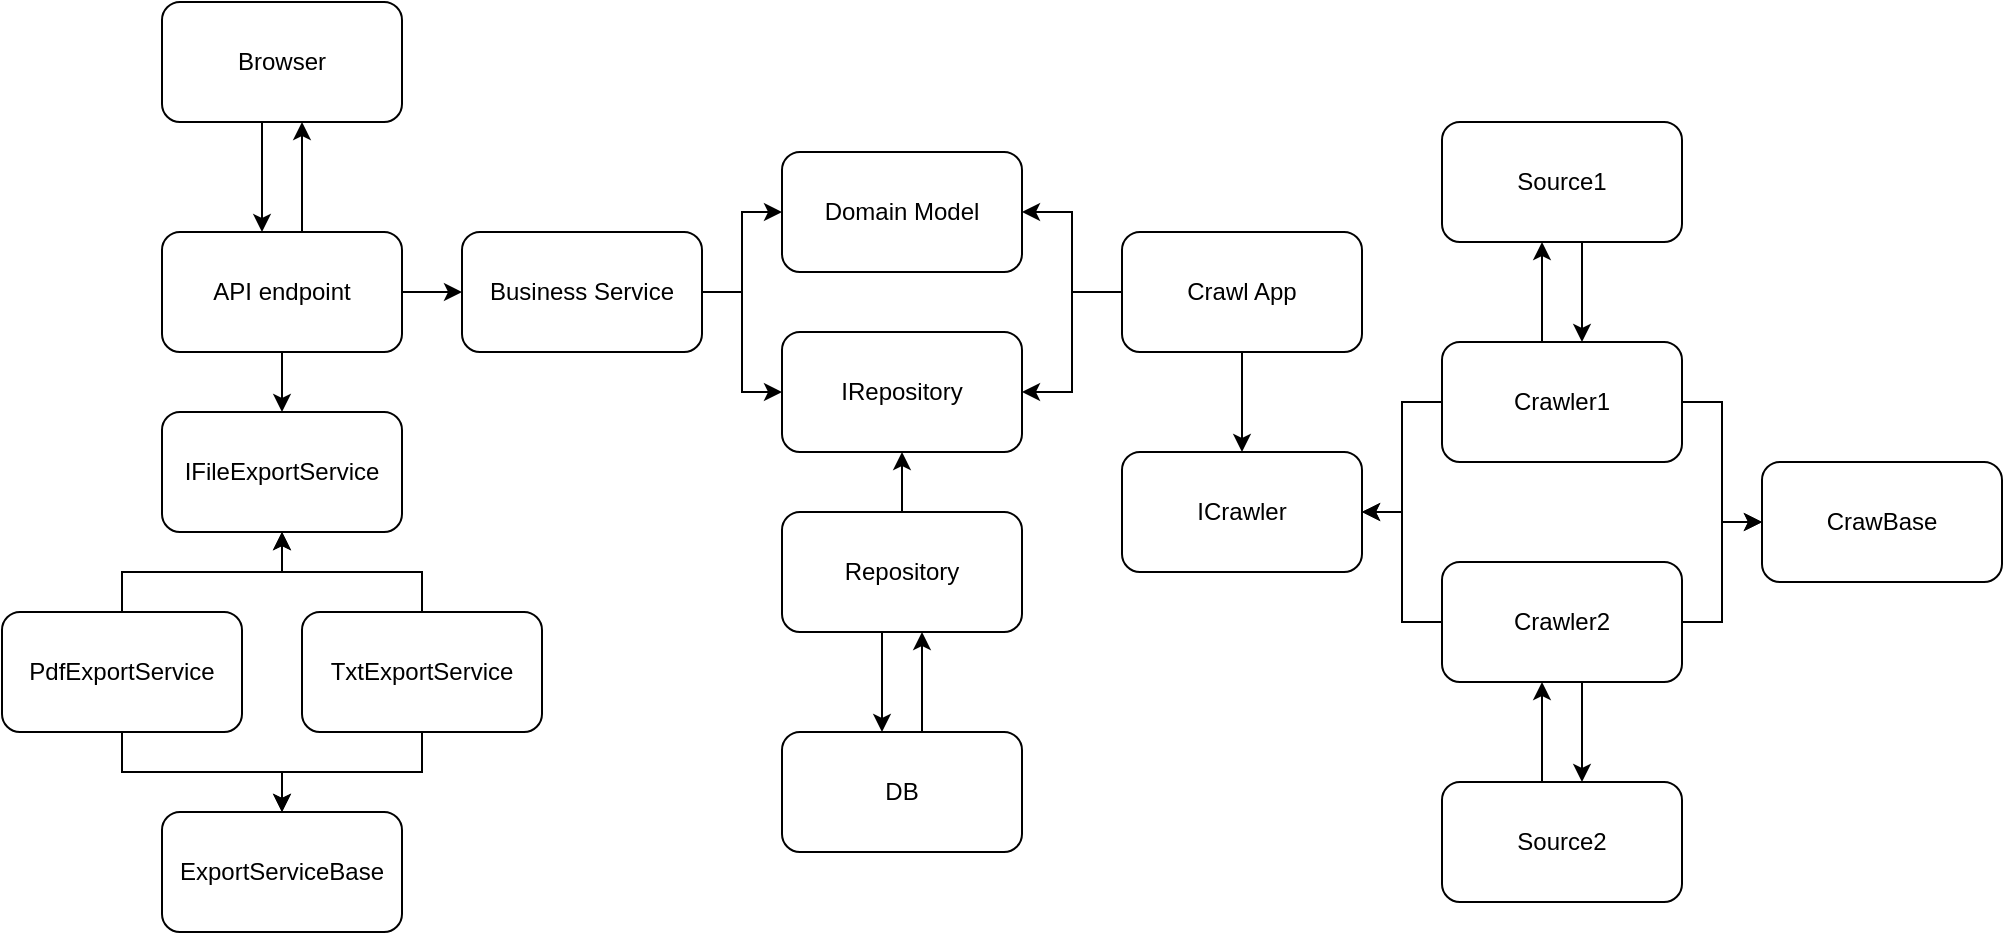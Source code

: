 <mxfile version="24.4.13" type="device">
  <diagram name="Page-1" id="qj9vNkG9iFOLwWXi-k8k">
    <mxGraphModel dx="1750" dy="870" grid="1" gridSize="10" guides="1" tooltips="1" connect="1" arrows="1" fold="1" page="1" pageScale="1" pageWidth="1100" pageHeight="850" math="0" shadow="0">
      <root>
        <mxCell id="0" />
        <mxCell id="1" parent="0" />
        <mxCell id="joybEDF3Ez93QYE4cwcz-77" value="" style="edgeStyle=orthogonalEdgeStyle;rounded=0;orthogonalLoop=1;jettySize=auto;html=1;" parent="1" source="phihhHGXAHOtCvUvexUm-1" target="phihhHGXAHOtCvUvexUm-2" edge="1">
          <mxGeometry relative="1" as="geometry">
            <Array as="points">
              <mxPoint x="170" y="245" />
              <mxPoint x="170" y="245" />
            </Array>
          </mxGeometry>
        </mxCell>
        <mxCell id="phihhHGXAHOtCvUvexUm-1" value="Browser" style="rounded=1;whiteSpace=wrap;html=1;" parent="1" vertex="1">
          <mxGeometry x="120" y="180" width="120" height="60" as="geometry" />
        </mxCell>
        <mxCell id="phihhHGXAHOtCvUvexUm-16" value="" style="edgeStyle=orthogonalEdgeStyle;rounded=0;orthogonalLoop=1;jettySize=auto;html=1;" parent="1" source="phihhHGXAHOtCvUvexUm-2" target="phihhHGXAHOtCvUvexUm-3" edge="1">
          <mxGeometry relative="1" as="geometry" />
        </mxCell>
        <mxCell id="joybEDF3Ez93QYE4cwcz-78" value="" style="edgeStyle=orthogonalEdgeStyle;rounded=0;orthogonalLoop=1;jettySize=auto;html=1;" parent="1" source="phihhHGXAHOtCvUvexUm-2" target="phihhHGXAHOtCvUvexUm-1" edge="1">
          <mxGeometry relative="1" as="geometry">
            <Array as="points">
              <mxPoint x="190" y="265" />
              <mxPoint x="190" y="265" />
            </Array>
          </mxGeometry>
        </mxCell>
        <mxCell id="joybEDF3Ez93QYE4cwcz-80" value="" style="edgeStyle=orthogonalEdgeStyle;rounded=0;orthogonalLoop=1;jettySize=auto;html=1;" parent="1" source="phihhHGXAHOtCvUvexUm-2" target="joybEDF3Ez93QYE4cwcz-34" edge="1">
          <mxGeometry relative="1" as="geometry" />
        </mxCell>
        <mxCell id="phihhHGXAHOtCvUvexUm-2" value="API endpoint" style="rounded=1;whiteSpace=wrap;html=1;" parent="1" vertex="1">
          <mxGeometry x="120" y="295" width="120" height="60" as="geometry" />
        </mxCell>
        <mxCell id="phihhHGXAHOtCvUvexUm-31" value="" style="edgeStyle=orthogonalEdgeStyle;rounded=0;orthogonalLoop=1;jettySize=auto;html=1;" parent="1" source="phihhHGXAHOtCvUvexUm-3" target="phihhHGXAHOtCvUvexUm-4" edge="1">
          <mxGeometry relative="1" as="geometry" />
        </mxCell>
        <mxCell id="joybEDF3Ez93QYE4cwcz-5" value="" style="edgeStyle=orthogonalEdgeStyle;rounded=0;orthogonalLoop=1;jettySize=auto;html=1;" parent="1" source="phihhHGXAHOtCvUvexUm-3" target="joybEDF3Ez93QYE4cwcz-1" edge="1">
          <mxGeometry relative="1" as="geometry" />
        </mxCell>
        <mxCell id="phihhHGXAHOtCvUvexUm-3" value="Business Service" style="rounded=1;whiteSpace=wrap;html=1;" parent="1" vertex="1">
          <mxGeometry x="270" y="295" width="120" height="60" as="geometry" />
        </mxCell>
        <mxCell id="phihhHGXAHOtCvUvexUm-4" value="Domain Model" style="rounded=1;whiteSpace=wrap;html=1;" parent="1" vertex="1">
          <mxGeometry x="430" y="255" width="120" height="60" as="geometry" />
        </mxCell>
        <mxCell id="joybEDF3Ez93QYE4cwcz-4" value="" style="edgeStyle=orthogonalEdgeStyle;rounded=0;orthogonalLoop=1;jettySize=auto;html=1;" parent="1" source="phihhHGXAHOtCvUvexUm-5" target="joybEDF3Ez93QYE4cwcz-1" edge="1">
          <mxGeometry relative="1" as="geometry" />
        </mxCell>
        <mxCell id="joybEDF3Ez93QYE4cwcz-51" value="" style="edgeStyle=orthogonalEdgeStyle;rounded=0;orthogonalLoop=1;jettySize=auto;html=1;" parent="1" source="phihhHGXAHOtCvUvexUm-5" target="phihhHGXAHOtCvUvexUm-6" edge="1">
          <mxGeometry relative="1" as="geometry">
            <Array as="points">
              <mxPoint x="480" y="535" />
              <mxPoint x="480" y="535" />
            </Array>
          </mxGeometry>
        </mxCell>
        <mxCell id="phihhHGXAHOtCvUvexUm-5" value="Repository" style="rounded=1;whiteSpace=wrap;html=1;" parent="1" vertex="1">
          <mxGeometry x="430" y="435" width="120" height="60" as="geometry" />
        </mxCell>
        <mxCell id="joybEDF3Ez93QYE4cwcz-53" value="" style="edgeStyle=orthogonalEdgeStyle;rounded=0;orthogonalLoop=1;jettySize=auto;html=1;" parent="1" source="phihhHGXAHOtCvUvexUm-6" target="phihhHGXAHOtCvUvexUm-5" edge="1">
          <mxGeometry relative="1" as="geometry">
            <Array as="points">
              <mxPoint x="500" y="525" />
              <mxPoint x="500" y="525" />
            </Array>
          </mxGeometry>
        </mxCell>
        <mxCell id="phihhHGXAHOtCvUvexUm-6" value="DB" style="rounded=1;whiteSpace=wrap;html=1;" parent="1" vertex="1">
          <mxGeometry x="430" y="545" width="120" height="60" as="geometry" />
        </mxCell>
        <mxCell id="joybEDF3Ez93QYE4cwcz-6" value="" style="edgeStyle=orthogonalEdgeStyle;rounded=0;orthogonalLoop=1;jettySize=auto;html=1;" parent="1" source="phihhHGXAHOtCvUvexUm-13" target="joybEDF3Ez93QYE4cwcz-1" edge="1">
          <mxGeometry relative="1" as="geometry" />
        </mxCell>
        <mxCell id="joybEDF3Ez93QYE4cwcz-7" value="" style="edgeStyle=orthogonalEdgeStyle;rounded=0;orthogonalLoop=1;jettySize=auto;html=1;" parent="1" source="phihhHGXAHOtCvUvexUm-13" target="phihhHGXAHOtCvUvexUm-4" edge="1">
          <mxGeometry relative="1" as="geometry" />
        </mxCell>
        <mxCell id="joybEDF3Ez93QYE4cwcz-14" value="" style="edgeStyle=orthogonalEdgeStyle;rounded=0;orthogonalLoop=1;jettySize=auto;html=1;" parent="1" source="phihhHGXAHOtCvUvexUm-13" target="joybEDF3Ez93QYE4cwcz-8" edge="1">
          <mxGeometry relative="1" as="geometry" />
        </mxCell>
        <mxCell id="phihhHGXAHOtCvUvexUm-13" value="Crawl App" style="rounded=1;whiteSpace=wrap;html=1;" parent="1" vertex="1">
          <mxGeometry x="600" y="295" width="120" height="60" as="geometry" />
        </mxCell>
        <mxCell id="joybEDF3Ez93QYE4cwcz-1" value="IRepository" style="rounded=1;whiteSpace=wrap;html=1;" parent="1" vertex="1">
          <mxGeometry x="430" y="345" width="120" height="60" as="geometry" />
        </mxCell>
        <mxCell id="joybEDF3Ez93QYE4cwcz-8" value="ICrawler" style="rounded=1;whiteSpace=wrap;html=1;" parent="1" vertex="1">
          <mxGeometry x="600" y="405" width="120" height="60" as="geometry" />
        </mxCell>
        <mxCell id="joybEDF3Ez93QYE4cwcz-23" value="" style="edgeStyle=orthogonalEdgeStyle;rounded=0;orthogonalLoop=1;jettySize=auto;html=1;" parent="1" source="joybEDF3Ez93QYE4cwcz-10" target="joybEDF3Ez93QYE4cwcz-8" edge="1">
          <mxGeometry relative="1" as="geometry" />
        </mxCell>
        <mxCell id="joybEDF3Ez93QYE4cwcz-26" value="" style="edgeStyle=orthogonalEdgeStyle;rounded=0;orthogonalLoop=1;jettySize=auto;html=1;" parent="1" source="joybEDF3Ez93QYE4cwcz-10" target="joybEDF3Ez93QYE4cwcz-25" edge="1">
          <mxGeometry relative="1" as="geometry" />
        </mxCell>
        <mxCell id="joybEDF3Ez93QYE4cwcz-43" value="" style="edgeStyle=orthogonalEdgeStyle;rounded=0;orthogonalLoop=1;jettySize=auto;html=1;" parent="1" source="joybEDF3Ez93QYE4cwcz-10" target="joybEDF3Ez93QYE4cwcz-41" edge="1">
          <mxGeometry relative="1" as="geometry">
            <Array as="points">
              <mxPoint x="810" y="310" />
              <mxPoint x="810" y="310" />
            </Array>
          </mxGeometry>
        </mxCell>
        <mxCell id="joybEDF3Ez93QYE4cwcz-10" value="Crawler1" style="rounded=1;whiteSpace=wrap;html=1;" parent="1" vertex="1">
          <mxGeometry x="760" y="350" width="120" height="60" as="geometry" />
        </mxCell>
        <mxCell id="joybEDF3Ez93QYE4cwcz-24" value="" style="edgeStyle=orthogonalEdgeStyle;rounded=0;orthogonalLoop=1;jettySize=auto;html=1;" parent="1" source="joybEDF3Ez93QYE4cwcz-11" target="joybEDF3Ez93QYE4cwcz-8" edge="1">
          <mxGeometry relative="1" as="geometry" />
        </mxCell>
        <mxCell id="joybEDF3Ez93QYE4cwcz-27" value="" style="edgeStyle=orthogonalEdgeStyle;rounded=0;orthogonalLoop=1;jettySize=auto;html=1;" parent="1" source="joybEDF3Ez93QYE4cwcz-11" target="joybEDF3Ez93QYE4cwcz-25" edge="1">
          <mxGeometry relative="1" as="geometry" />
        </mxCell>
        <mxCell id="joybEDF3Ez93QYE4cwcz-47" value="" style="edgeStyle=orthogonalEdgeStyle;rounded=0;orthogonalLoop=1;jettySize=auto;html=1;" parent="1" source="joybEDF3Ez93QYE4cwcz-11" target="joybEDF3Ez93QYE4cwcz-42" edge="1">
          <mxGeometry relative="1" as="geometry">
            <Array as="points">
              <mxPoint x="830" y="550" />
              <mxPoint x="830" y="550" />
            </Array>
          </mxGeometry>
        </mxCell>
        <mxCell id="joybEDF3Ez93QYE4cwcz-11" value="Crawler2" style="rounded=1;whiteSpace=wrap;html=1;" parent="1" vertex="1">
          <mxGeometry x="760" y="460" width="120" height="60" as="geometry" />
        </mxCell>
        <mxCell id="joybEDF3Ez93QYE4cwcz-25" value="CrawBase" style="rounded=1;whiteSpace=wrap;html=1;" parent="1" vertex="1">
          <mxGeometry x="920" y="410" width="120" height="60" as="geometry" />
        </mxCell>
        <mxCell id="joybEDF3Ez93QYE4cwcz-34" value="IFileExportService" style="rounded=1;whiteSpace=wrap;html=1;" parent="1" vertex="1">
          <mxGeometry x="120" y="385" width="120" height="60" as="geometry" />
        </mxCell>
        <mxCell id="joybEDF3Ez93QYE4cwcz-37" value="" style="edgeStyle=orthogonalEdgeStyle;rounded=0;orthogonalLoop=1;jettySize=auto;html=1;" parent="1" source="joybEDF3Ez93QYE4cwcz-35" target="joybEDF3Ez93QYE4cwcz-34" edge="1">
          <mxGeometry relative="1" as="geometry" />
        </mxCell>
        <mxCell id="joybEDF3Ez93QYE4cwcz-60" value="" style="edgeStyle=orthogonalEdgeStyle;rounded=0;orthogonalLoop=1;jettySize=auto;html=1;" parent="1" source="joybEDF3Ez93QYE4cwcz-35" target="joybEDF3Ez93QYE4cwcz-59" edge="1">
          <mxGeometry relative="1" as="geometry" />
        </mxCell>
        <mxCell id="joybEDF3Ez93QYE4cwcz-35" value="PdfExportService" style="rounded=1;whiteSpace=wrap;html=1;" parent="1" vertex="1">
          <mxGeometry x="40" y="485" width="120" height="60" as="geometry" />
        </mxCell>
        <mxCell id="joybEDF3Ez93QYE4cwcz-38" value="" style="edgeStyle=orthogonalEdgeStyle;rounded=0;orthogonalLoop=1;jettySize=auto;html=1;" parent="1" source="joybEDF3Ez93QYE4cwcz-36" target="joybEDF3Ez93QYE4cwcz-34" edge="1">
          <mxGeometry relative="1" as="geometry" />
        </mxCell>
        <mxCell id="joybEDF3Ez93QYE4cwcz-61" value="" style="edgeStyle=orthogonalEdgeStyle;rounded=0;orthogonalLoop=1;jettySize=auto;html=1;" parent="1" source="joybEDF3Ez93QYE4cwcz-36" target="joybEDF3Ez93QYE4cwcz-59" edge="1">
          <mxGeometry relative="1" as="geometry" />
        </mxCell>
        <mxCell id="joybEDF3Ez93QYE4cwcz-36" value="TxtExportService" style="rounded=1;whiteSpace=wrap;html=1;" parent="1" vertex="1">
          <mxGeometry x="190" y="485" width="120" height="60" as="geometry" />
        </mxCell>
        <mxCell id="joybEDF3Ez93QYE4cwcz-44" value="" style="edgeStyle=orthogonalEdgeStyle;rounded=0;orthogonalLoop=1;jettySize=auto;html=1;" parent="1" source="joybEDF3Ez93QYE4cwcz-41" target="joybEDF3Ez93QYE4cwcz-10" edge="1">
          <mxGeometry relative="1" as="geometry">
            <Array as="points">
              <mxPoint x="830" y="310" />
              <mxPoint x="830" y="310" />
            </Array>
          </mxGeometry>
        </mxCell>
        <mxCell id="joybEDF3Ez93QYE4cwcz-41" value="Source1" style="rounded=1;whiteSpace=wrap;html=1;" parent="1" vertex="1">
          <mxGeometry x="760" y="240" width="120" height="60" as="geometry" />
        </mxCell>
        <mxCell id="joybEDF3Ez93QYE4cwcz-46" value="" style="edgeStyle=orthogonalEdgeStyle;rounded=0;orthogonalLoop=1;jettySize=auto;html=1;" parent="1" source="joybEDF3Ez93QYE4cwcz-42" target="joybEDF3Ez93QYE4cwcz-11" edge="1">
          <mxGeometry relative="1" as="geometry">
            <Array as="points">
              <mxPoint x="810" y="560" />
              <mxPoint x="810" y="560" />
            </Array>
          </mxGeometry>
        </mxCell>
        <mxCell id="joybEDF3Ez93QYE4cwcz-42" value="Source2" style="rounded=1;whiteSpace=wrap;html=1;" parent="1" vertex="1">
          <mxGeometry x="760" y="570" width="120" height="60" as="geometry" />
        </mxCell>
        <mxCell id="joybEDF3Ez93QYE4cwcz-59" value="ExportServiceBase" style="rounded=1;whiteSpace=wrap;html=1;" parent="1" vertex="1">
          <mxGeometry x="120" y="585" width="120" height="60" as="geometry" />
        </mxCell>
      </root>
    </mxGraphModel>
  </diagram>
</mxfile>

